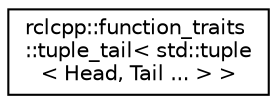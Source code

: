 digraph "Graphical Class Hierarchy"
{
  edge [fontname="Helvetica",fontsize="10",labelfontname="Helvetica",labelfontsize="10"];
  node [fontname="Helvetica",fontsize="10",shape=record];
  rankdir="LR";
  Node0 [label="rclcpp::function_traits\l::tuple_tail\< std::tuple\l\< Head, Tail ... \> \>",height=0.2,width=0.4,color="black", fillcolor="white", style="filled",URL="$structrclcpp_1_1function__traits_1_1tuple__tail_3_01std_1_1tuple_3_01Head_00_01Tail_01_8_8_8_01_4_01_4.html"];
}
